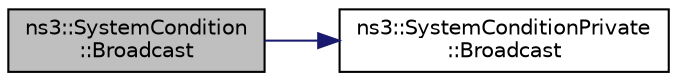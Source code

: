 digraph "ns3::SystemCondition::Broadcast"
{
  edge [fontname="Helvetica",fontsize="10",labelfontname="Helvetica",labelfontsize="10"];
  node [fontname="Helvetica",fontsize="10",shape=record];
  rankdir="LR";
  Node1 [label="ns3::SystemCondition\l::Broadcast",height=0.2,width=0.4,color="black", fillcolor="grey75", style="filled", fontcolor="black"];
  Node1 -> Node2 [color="midnightblue",fontsize="10",style="solid"];
  Node2 [label="ns3::SystemConditionPrivate\l::Broadcast",height=0.2,width=0.4,color="black", fillcolor="white", style="filled",URL="$da/d6f/classns3_1_1SystemConditionPrivate.html#ab7839aa1aae74cad0bb6cc8cc1cdfb27"];
}
